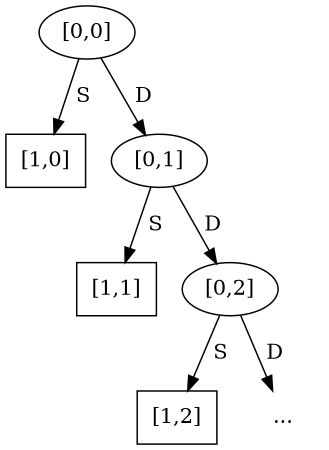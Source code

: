 digraph ""
{
	size=3.0

	n00 [label="[0,0]"];

        n10 [label="[1,0]", shape="box"];
	n00 -> n10 [label=" S"];

        n01 [label="[0,1]"];
	n00 -> n01 [label=" D"];

        n11 [label="[1,1]", shape="box"];
	n01 -> n11 [label=" S"];

        n02 [label="[0,2]"];
	n01 -> n02  [label=" D"];

        n12 [label="[1,2]", shape="box"];
	n02 -> n12 [label=" S"];

        etc [shape=plaintext, label="..."];
        n02 -> etc  [label=" D"];
}